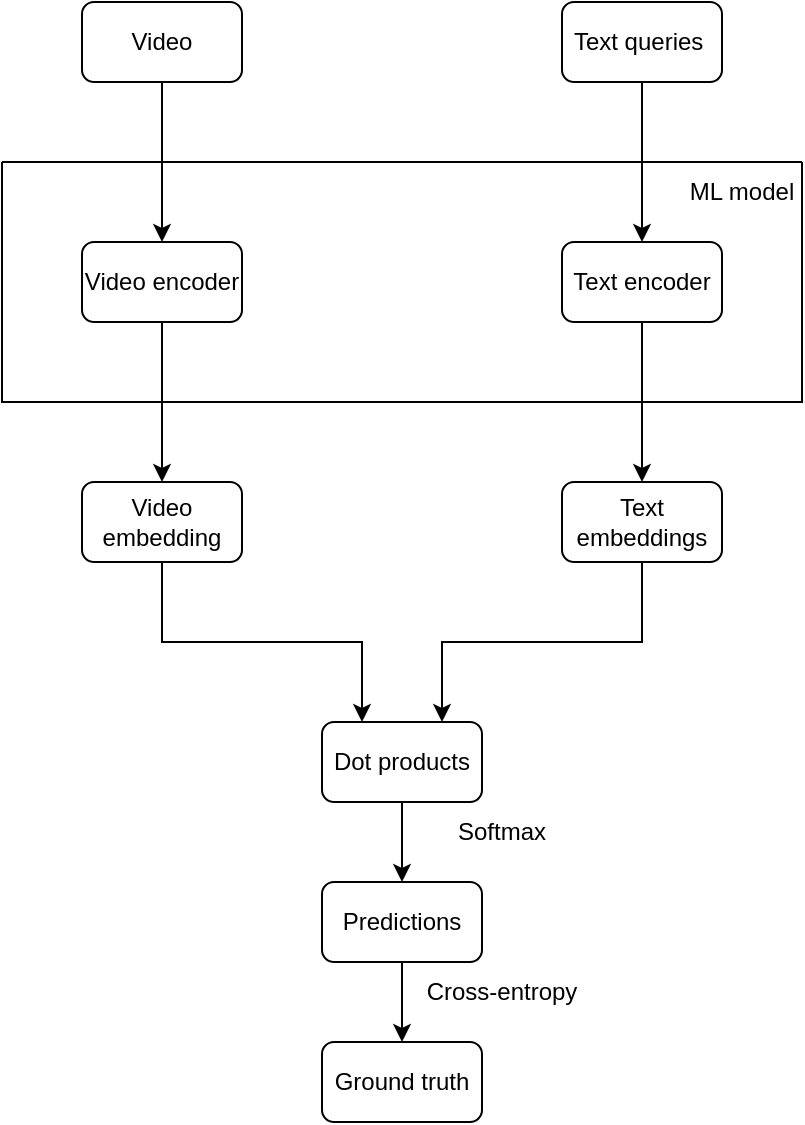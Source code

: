<mxfile version="28.2.0">
  <diagram name="Page-1" id="O-3tcLN8pZr2hJ6-7wyD">
    <mxGraphModel dx="976" dy="565" grid="1" gridSize="10" guides="1" tooltips="1" connect="1" arrows="1" fold="1" page="1" pageScale="1" pageWidth="850" pageHeight="1100" math="0" shadow="0">
      <root>
        <mxCell id="0" />
        <mxCell id="1" parent="0" />
        <mxCell id="lmU6K4gp_w76DyAgyafw-14" style="edgeStyle=orthogonalEdgeStyle;rounded=0;orthogonalLoop=1;jettySize=auto;html=1;exitX=0.5;exitY=1;exitDx=0;exitDy=0;entryX=0.5;entryY=0;entryDx=0;entryDy=0;" parent="1" source="lmU6K4gp_w76DyAgyafw-1" target="lmU6K4gp_w76DyAgyafw-9" edge="1">
          <mxGeometry relative="1" as="geometry" />
        </mxCell>
        <mxCell id="lmU6K4gp_w76DyAgyafw-1" value="Video" style="rounded=1;whiteSpace=wrap;html=1;" parent="1" vertex="1">
          <mxGeometry x="80" y="40" width="80" height="40" as="geometry" />
        </mxCell>
        <mxCell id="lmU6K4gp_w76DyAgyafw-15" style="edgeStyle=orthogonalEdgeStyle;rounded=0;orthogonalLoop=1;jettySize=auto;html=1;exitX=0.5;exitY=1;exitDx=0;exitDy=0;entryX=0.5;entryY=0;entryDx=0;entryDy=0;" parent="1" source="lmU6K4gp_w76DyAgyafw-2" target="lmU6K4gp_w76DyAgyafw-10" edge="1">
          <mxGeometry relative="1" as="geometry" />
        </mxCell>
        <mxCell id="lmU6K4gp_w76DyAgyafw-2" value="Text queries&amp;nbsp;" style="rounded=1;whiteSpace=wrap;html=1;" parent="1" vertex="1">
          <mxGeometry x="320" y="40" width="80" height="40" as="geometry" />
        </mxCell>
        <mxCell id="lmU6K4gp_w76DyAgyafw-3" value="" style="swimlane;startSize=0;" parent="1" vertex="1">
          <mxGeometry x="40" y="120" width="400" height="120" as="geometry" />
        </mxCell>
        <mxCell id="lmU6K4gp_w76DyAgyafw-9" value="Video encoder" style="rounded=1;whiteSpace=wrap;html=1;" parent="lmU6K4gp_w76DyAgyafw-3" vertex="1">
          <mxGeometry x="40" y="40" width="80" height="40" as="geometry" />
        </mxCell>
        <mxCell id="lmU6K4gp_w76DyAgyafw-10" value="Text encoder" style="rounded=1;whiteSpace=wrap;html=1;" parent="lmU6K4gp_w76DyAgyafw-3" vertex="1">
          <mxGeometry x="280" y="40" width="80" height="40" as="geometry" />
        </mxCell>
        <mxCell id="lmU6K4gp_w76DyAgyafw-11" value="ML model" style="text;html=1;strokeColor=none;fillColor=none;align=center;verticalAlign=middle;whiteSpace=wrap;rounded=0;" parent="lmU6K4gp_w76DyAgyafw-3" vertex="1">
          <mxGeometry x="340" width="60" height="30" as="geometry" />
        </mxCell>
        <mxCell id="lmU6K4gp_w76DyAgyafw-18" style="edgeStyle=orthogonalEdgeStyle;rounded=0;orthogonalLoop=1;jettySize=auto;html=1;exitX=0.5;exitY=1;exitDx=0;exitDy=0;entryX=0.25;entryY=0;entryDx=0;entryDy=0;" parent="1" source="lmU6K4gp_w76DyAgyafw-4" target="lmU6K4gp_w76DyAgyafw-6" edge="1">
          <mxGeometry relative="1" as="geometry" />
        </mxCell>
        <mxCell id="lmU6K4gp_w76DyAgyafw-4" value="Video embedding" style="rounded=1;whiteSpace=wrap;html=1;" parent="1" vertex="1">
          <mxGeometry x="80" y="280" width="80" height="40" as="geometry" />
        </mxCell>
        <mxCell id="lmU6K4gp_w76DyAgyafw-19" style="edgeStyle=orthogonalEdgeStyle;rounded=0;orthogonalLoop=1;jettySize=auto;html=1;exitX=0.5;exitY=1;exitDx=0;exitDy=0;entryX=0.75;entryY=0;entryDx=0;entryDy=0;" parent="1" source="lmU6K4gp_w76DyAgyafw-5" target="lmU6K4gp_w76DyAgyafw-6" edge="1">
          <mxGeometry relative="1" as="geometry" />
        </mxCell>
        <mxCell id="lmU6K4gp_w76DyAgyafw-5" value="Text embeddings" style="rounded=1;whiteSpace=wrap;html=1;" parent="1" vertex="1">
          <mxGeometry x="320" y="280" width="80" height="40" as="geometry" />
        </mxCell>
        <mxCell id="lmU6K4gp_w76DyAgyafw-20" style="edgeStyle=orthogonalEdgeStyle;rounded=0;orthogonalLoop=1;jettySize=auto;html=1;exitX=0.5;exitY=1;exitDx=0;exitDy=0;entryX=0.5;entryY=0;entryDx=0;entryDy=0;" parent="1" source="lmU6K4gp_w76DyAgyafw-6" target="lmU6K4gp_w76DyAgyafw-7" edge="1">
          <mxGeometry relative="1" as="geometry" />
        </mxCell>
        <mxCell id="lmU6K4gp_w76DyAgyafw-6" value="Dot products" style="rounded=1;whiteSpace=wrap;html=1;" parent="1" vertex="1">
          <mxGeometry x="200" y="400" width="80" height="40" as="geometry" />
        </mxCell>
        <mxCell id="lmU6K4gp_w76DyAgyafw-21" style="edgeStyle=orthogonalEdgeStyle;rounded=0;orthogonalLoop=1;jettySize=auto;html=1;exitX=0.5;exitY=1;exitDx=0;exitDy=0;entryX=0.5;entryY=0;entryDx=0;entryDy=0;" parent="1" source="lmU6K4gp_w76DyAgyafw-7" target="lmU6K4gp_w76DyAgyafw-8" edge="1">
          <mxGeometry relative="1" as="geometry" />
        </mxCell>
        <mxCell id="lmU6K4gp_w76DyAgyafw-7" value="Predictions" style="rounded=1;whiteSpace=wrap;html=1;" parent="1" vertex="1">
          <mxGeometry x="200" y="480" width="80" height="40" as="geometry" />
        </mxCell>
        <mxCell id="lmU6K4gp_w76DyAgyafw-8" value="Ground truth" style="rounded=1;whiteSpace=wrap;html=1;" parent="1" vertex="1">
          <mxGeometry x="200" y="560" width="80" height="40" as="geometry" />
        </mxCell>
        <mxCell id="lmU6K4gp_w76DyAgyafw-16" style="edgeStyle=orthogonalEdgeStyle;rounded=0;orthogonalLoop=1;jettySize=auto;html=1;exitX=0.5;exitY=1;exitDx=0;exitDy=0;entryX=0.5;entryY=0;entryDx=0;entryDy=0;" parent="1" source="lmU6K4gp_w76DyAgyafw-9" target="lmU6K4gp_w76DyAgyafw-4" edge="1">
          <mxGeometry relative="1" as="geometry" />
        </mxCell>
        <mxCell id="lmU6K4gp_w76DyAgyafw-17" style="edgeStyle=orthogonalEdgeStyle;rounded=0;orthogonalLoop=1;jettySize=auto;html=1;exitX=0.5;exitY=1;exitDx=0;exitDy=0;entryX=0.5;entryY=0;entryDx=0;entryDy=0;" parent="1" source="lmU6K4gp_w76DyAgyafw-10" target="lmU6K4gp_w76DyAgyafw-5" edge="1">
          <mxGeometry relative="1" as="geometry" />
        </mxCell>
        <mxCell id="lmU6K4gp_w76DyAgyafw-22" value="Softmax" style="text;html=1;strokeColor=none;fillColor=none;align=center;verticalAlign=middle;whiteSpace=wrap;rounded=0;" parent="1" vertex="1">
          <mxGeometry x="240" y="440" width="100" height="30" as="geometry" />
        </mxCell>
        <mxCell id="lmU6K4gp_w76DyAgyafw-23" value="Cross-entropy" style="text;html=1;strokeColor=none;fillColor=none;align=center;verticalAlign=middle;whiteSpace=wrap;rounded=0;" parent="1" vertex="1">
          <mxGeometry x="240" y="520" width="100" height="30" as="geometry" />
        </mxCell>
      </root>
    </mxGraphModel>
  </diagram>
</mxfile>
